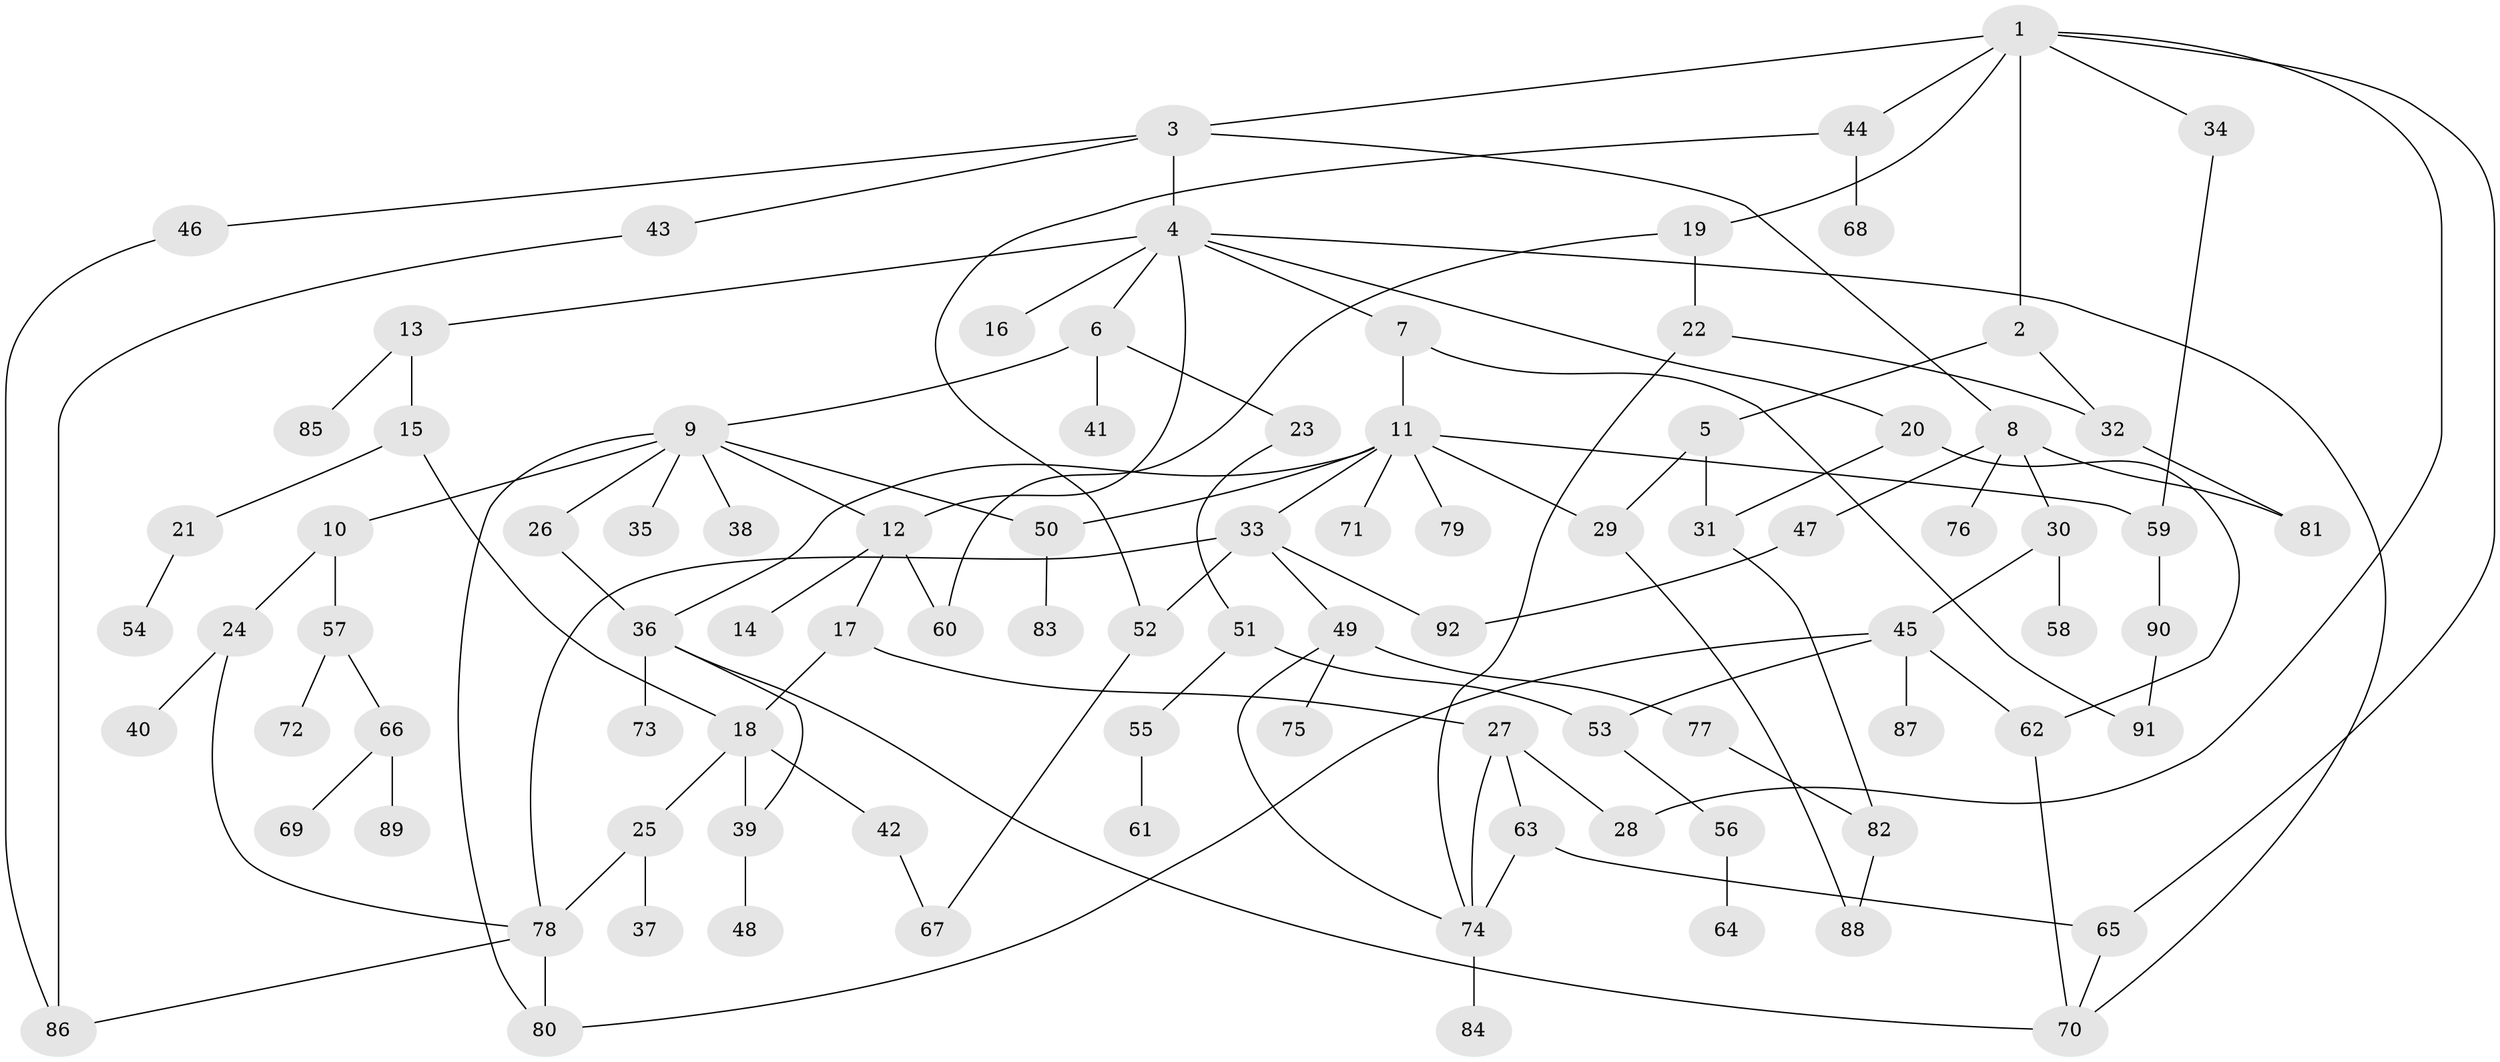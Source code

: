 // coarse degree distribution, {4: 0.17857142857142858, 5: 0.07142857142857142, 6: 0.10714285714285714, 3: 0.14285714285714285, 1: 0.14285714285714285, 7: 0.03571428571428571, 2: 0.25, 9: 0.03571428571428571, 10: 0.03571428571428571}
// Generated by graph-tools (version 1.1) at 2025/36/03/04/25 23:36:10]
// undirected, 92 vertices, 124 edges
graph export_dot {
  node [color=gray90,style=filled];
  1;
  2;
  3;
  4;
  5;
  6;
  7;
  8;
  9;
  10;
  11;
  12;
  13;
  14;
  15;
  16;
  17;
  18;
  19;
  20;
  21;
  22;
  23;
  24;
  25;
  26;
  27;
  28;
  29;
  30;
  31;
  32;
  33;
  34;
  35;
  36;
  37;
  38;
  39;
  40;
  41;
  42;
  43;
  44;
  45;
  46;
  47;
  48;
  49;
  50;
  51;
  52;
  53;
  54;
  55;
  56;
  57;
  58;
  59;
  60;
  61;
  62;
  63;
  64;
  65;
  66;
  67;
  68;
  69;
  70;
  71;
  72;
  73;
  74;
  75;
  76;
  77;
  78;
  79;
  80;
  81;
  82;
  83;
  84;
  85;
  86;
  87;
  88;
  89;
  90;
  91;
  92;
  1 -- 2;
  1 -- 3;
  1 -- 19;
  1 -- 34;
  1 -- 44;
  1 -- 65;
  1 -- 28;
  2 -- 5;
  2 -- 32;
  3 -- 4;
  3 -- 8;
  3 -- 43;
  3 -- 46;
  4 -- 6;
  4 -- 7;
  4 -- 12;
  4 -- 13;
  4 -- 16;
  4 -- 20;
  4 -- 70;
  5 -- 29;
  5 -- 31;
  6 -- 9;
  6 -- 23;
  6 -- 41;
  7 -- 11;
  7 -- 91;
  8 -- 30;
  8 -- 47;
  8 -- 76;
  8 -- 81;
  9 -- 10;
  9 -- 26;
  9 -- 35;
  9 -- 38;
  9 -- 50;
  9 -- 80;
  9 -- 12;
  10 -- 24;
  10 -- 57;
  11 -- 29;
  11 -- 33;
  11 -- 59;
  11 -- 71;
  11 -- 79;
  11 -- 36;
  11 -- 50;
  12 -- 14;
  12 -- 17;
  12 -- 60;
  13 -- 15;
  13 -- 85;
  15 -- 18;
  15 -- 21;
  17 -- 27;
  17 -- 18;
  18 -- 25;
  18 -- 39;
  18 -- 42;
  19 -- 22;
  19 -- 60;
  20 -- 31;
  20 -- 62;
  21 -- 54;
  22 -- 32;
  22 -- 74;
  23 -- 51;
  24 -- 40;
  24 -- 78;
  25 -- 37;
  25 -- 78;
  26 -- 36;
  27 -- 28;
  27 -- 63;
  27 -- 74;
  29 -- 88;
  30 -- 45;
  30 -- 58;
  31 -- 82;
  32 -- 81;
  33 -- 49;
  33 -- 78;
  33 -- 92;
  33 -- 52;
  34 -- 59;
  36 -- 73;
  36 -- 70;
  36 -- 39;
  39 -- 48;
  42 -- 67;
  43 -- 86;
  44 -- 52;
  44 -- 68;
  45 -- 87;
  45 -- 53;
  45 -- 62;
  45 -- 80;
  46 -- 86;
  47 -- 92;
  49 -- 75;
  49 -- 77;
  49 -- 74;
  50 -- 83;
  51 -- 53;
  51 -- 55;
  52 -- 67;
  53 -- 56;
  55 -- 61;
  56 -- 64;
  57 -- 66;
  57 -- 72;
  59 -- 90;
  62 -- 70;
  63 -- 65;
  63 -- 74;
  65 -- 70;
  66 -- 69;
  66 -- 89;
  74 -- 84;
  77 -- 82;
  78 -- 80;
  78 -- 86;
  82 -- 88;
  90 -- 91;
}
